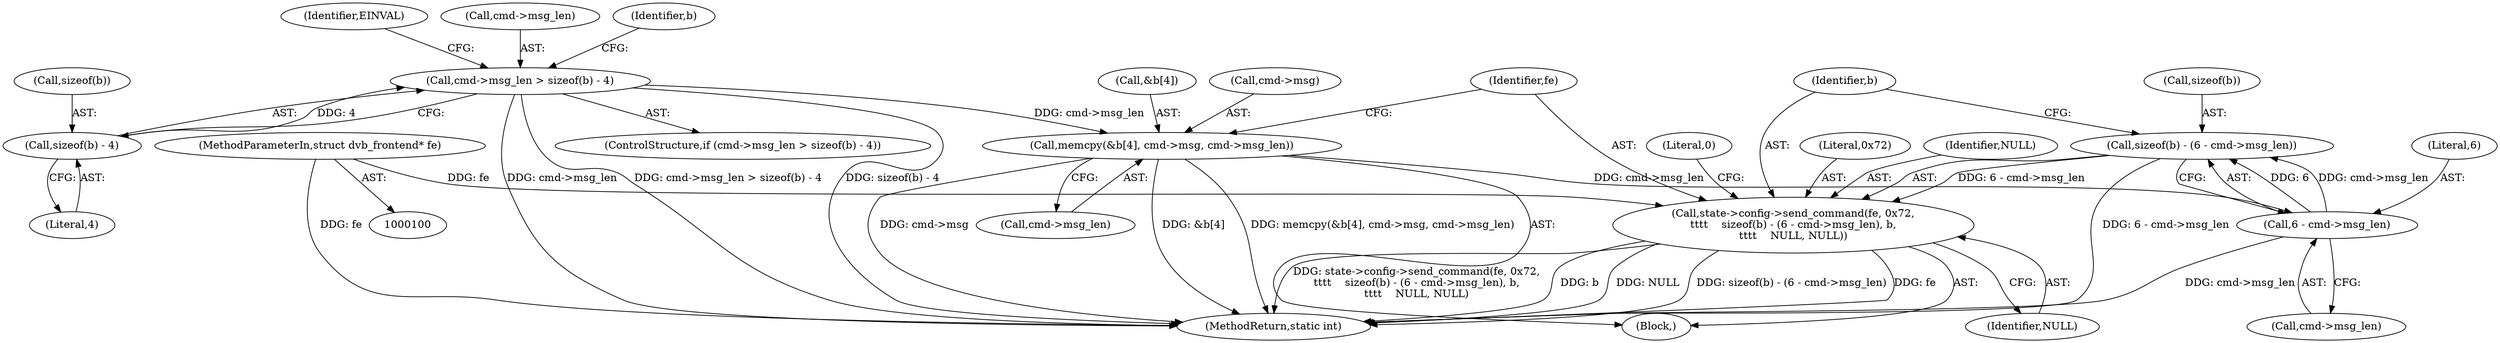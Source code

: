 digraph "0_linux_f2e323ec96077642d397bb1c355def536d489d16@API" {
"1000138" [label="(Call,state->config->send_command(fe, 0x72,\n\t\t\t\t    sizeof(b) - (6 - cmd->msg_len), b,\n\t\t\t\t    NULL, NULL))"];
"1000101" [label="(MethodParameterIn,struct dvb_frontend* fe)"];
"1000141" [label="(Call,sizeof(b) - (6 - cmd->msg_len))"];
"1000144" [label="(Call,6 - cmd->msg_len)"];
"1000127" [label="(Call,memcpy(&b[4], cmd->msg, cmd->msg_len))"];
"1000116" [label="(Call,cmd->msg_len > sizeof(b) - 4)"];
"1000120" [label="(Call,sizeof(b) - 4)"];
"1000132" [label="(Call,cmd->msg)"];
"1000127" [label="(Call,memcpy(&b[4], cmd->msg, cmd->msg_len))"];
"1000153" [label="(Literal,0)"];
"1000121" [label="(Call,sizeof(b))"];
"1000101" [label="(MethodParameterIn,struct dvb_frontend* fe)"];
"1000145" [label="(Literal,6)"];
"1000142" [label="(Call,sizeof(b))"];
"1000135" [label="(Call,cmd->msg_len)"];
"1000120" [label="(Call,sizeof(b) - 4)"];
"1000154" [label="(MethodReturn,static int)"];
"1000126" [label="(Identifier,EINVAL)"];
"1000141" [label="(Call,sizeof(b) - (6 - cmd->msg_len))"];
"1000103" [label="(Block,)"];
"1000138" [label="(Call,state->config->send_command(fe, 0x72,\n\t\t\t\t    sizeof(b) - (6 - cmd->msg_len), b,\n\t\t\t\t    NULL, NULL))"];
"1000128" [label="(Call,&b[4])"];
"1000151" [label="(Identifier,NULL)"];
"1000139" [label="(Identifier,fe)"];
"1000140" [label="(Literal,0x72)"];
"1000117" [label="(Call,cmd->msg_len)"];
"1000144" [label="(Call,6 - cmd->msg_len)"];
"1000150" [label="(Identifier,NULL)"];
"1000146" [label="(Call,cmd->msg_len)"];
"1000130" [label="(Identifier,b)"];
"1000123" [label="(Literal,4)"];
"1000149" [label="(Identifier,b)"];
"1000115" [label="(ControlStructure,if (cmd->msg_len > sizeof(b) - 4))"];
"1000116" [label="(Call,cmd->msg_len > sizeof(b) - 4)"];
"1000138" -> "1000103"  [label="AST: "];
"1000138" -> "1000151"  [label="CFG: "];
"1000139" -> "1000138"  [label="AST: "];
"1000140" -> "1000138"  [label="AST: "];
"1000141" -> "1000138"  [label="AST: "];
"1000149" -> "1000138"  [label="AST: "];
"1000150" -> "1000138"  [label="AST: "];
"1000151" -> "1000138"  [label="AST: "];
"1000153" -> "1000138"  [label="CFG: "];
"1000138" -> "1000154"  [label="DDG: b"];
"1000138" -> "1000154"  [label="DDG: NULL"];
"1000138" -> "1000154"  [label="DDG: sizeof(b) - (6 - cmd->msg_len)"];
"1000138" -> "1000154"  [label="DDG: fe"];
"1000138" -> "1000154"  [label="DDG: state->config->send_command(fe, 0x72,\n\t\t\t\t    sizeof(b) - (6 - cmd->msg_len), b,\n\t\t\t\t    NULL, NULL)"];
"1000101" -> "1000138"  [label="DDG: fe"];
"1000141" -> "1000138"  [label="DDG: 6 - cmd->msg_len"];
"1000101" -> "1000100"  [label="AST: "];
"1000101" -> "1000154"  [label="DDG: fe"];
"1000141" -> "1000144"  [label="CFG: "];
"1000142" -> "1000141"  [label="AST: "];
"1000144" -> "1000141"  [label="AST: "];
"1000149" -> "1000141"  [label="CFG: "];
"1000141" -> "1000154"  [label="DDG: 6 - cmd->msg_len"];
"1000144" -> "1000141"  [label="DDG: 6"];
"1000144" -> "1000141"  [label="DDG: cmd->msg_len"];
"1000144" -> "1000146"  [label="CFG: "];
"1000145" -> "1000144"  [label="AST: "];
"1000146" -> "1000144"  [label="AST: "];
"1000144" -> "1000154"  [label="DDG: cmd->msg_len"];
"1000127" -> "1000144"  [label="DDG: cmd->msg_len"];
"1000127" -> "1000103"  [label="AST: "];
"1000127" -> "1000135"  [label="CFG: "];
"1000128" -> "1000127"  [label="AST: "];
"1000132" -> "1000127"  [label="AST: "];
"1000135" -> "1000127"  [label="AST: "];
"1000139" -> "1000127"  [label="CFG: "];
"1000127" -> "1000154"  [label="DDG: memcpy(&b[4], cmd->msg, cmd->msg_len)"];
"1000127" -> "1000154"  [label="DDG: cmd->msg"];
"1000127" -> "1000154"  [label="DDG: &b[4]"];
"1000116" -> "1000127"  [label="DDG: cmd->msg_len"];
"1000116" -> "1000115"  [label="AST: "];
"1000116" -> "1000120"  [label="CFG: "];
"1000117" -> "1000116"  [label="AST: "];
"1000120" -> "1000116"  [label="AST: "];
"1000126" -> "1000116"  [label="CFG: "];
"1000130" -> "1000116"  [label="CFG: "];
"1000116" -> "1000154"  [label="DDG: cmd->msg_len"];
"1000116" -> "1000154"  [label="DDG: cmd->msg_len > sizeof(b) - 4"];
"1000116" -> "1000154"  [label="DDG: sizeof(b) - 4"];
"1000120" -> "1000116"  [label="DDG: 4"];
"1000120" -> "1000123"  [label="CFG: "];
"1000121" -> "1000120"  [label="AST: "];
"1000123" -> "1000120"  [label="AST: "];
}
